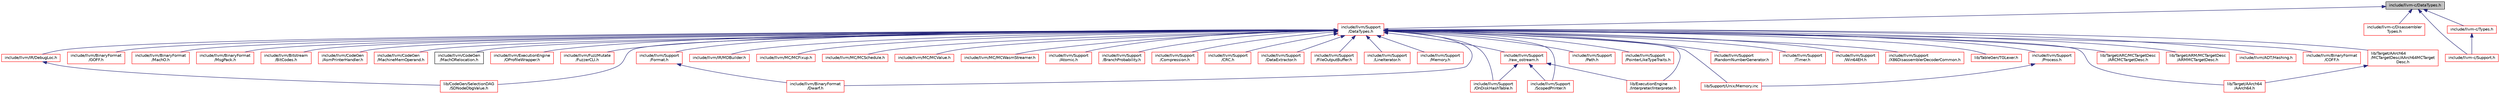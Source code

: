digraph "include/llvm-c/DataTypes.h"
{
 // LATEX_PDF_SIZE
  bgcolor="transparent";
  edge [fontname="Helvetica",fontsize="10",labelfontname="Helvetica",labelfontsize="10"];
  node [fontname="Helvetica",fontsize="10",shape=record];
  Node1 [label="include/llvm-c/DataTypes.h",height=0.2,width=0.4,color="black", fillcolor="grey75", style="filled", fontcolor="black",tooltip=" "];
  Node1 -> Node2 [dir="back",color="midnightblue",fontsize="10",style="solid",fontname="Helvetica"];
  Node2 [label="include/llvm/Support\l/DataTypes.h",height=0.2,width=0.4,color="red",URL="$Support_2DataTypes_8h.html",tooltip=" "];
  Node2 -> Node3 [dir="back",color="midnightblue",fontsize="10",style="solid",fontname="Helvetica"];
  Node3 [label="include/llvm/ADT/Hashing.h",height=0.2,width=0.4,color="red",URL="$Hashing_8h.html",tooltip=" "];
  Node2 -> Node4462 [dir="back",color="midnightblue",fontsize="10",style="solid",fontname="Helvetica"];
  Node4462 [label="include/llvm/BinaryFormat\l/COFF.h",height=0.2,width=0.4,color="red",URL="$BinaryFormat_2COFF_8h.html",tooltip=" "];
  Node2 -> Node4262 [dir="back",color="midnightblue",fontsize="10",style="solid",fontname="Helvetica"];
  Node4262 [label="include/llvm/BinaryFormat\l/Dwarf.h",height=0.2,width=0.4,color="red",URL="$Dwarf_8h.html",tooltip=" "];
  Node2 -> Node4465 [dir="back",color="midnightblue",fontsize="10",style="solid",fontname="Helvetica"];
  Node4465 [label="include/llvm/BinaryFormat\l/GOFF.h",height=0.2,width=0.4,color="red",URL="$GOFF_8h.html",tooltip=" "];
  Node2 -> Node2890 [dir="back",color="midnightblue",fontsize="10",style="solid",fontname="Helvetica"];
  Node2890 [label="include/llvm/BinaryFormat\l/MachO.h",height=0.2,width=0.4,color="red",URL="$BinaryFormat_2MachO_8h.html",tooltip=" "];
  Node2 -> Node4466 [dir="back",color="midnightblue",fontsize="10",style="solid",fontname="Helvetica"];
  Node4466 [label="include/llvm/BinaryFormat\l/MsgPack.h",height=0.2,width=0.4,color="red",URL="$MsgPack_8h.html",tooltip=" "];
  Node2 -> Node2822 [dir="back",color="midnightblue",fontsize="10",style="solid",fontname="Helvetica"];
  Node2822 [label="include/llvm/Bitstream\l/BitCodes.h",height=0.2,width=0.4,color="red",URL="$BitCodes_8h.html",tooltip=" "];
  Node2 -> Node4467 [dir="back",color="midnightblue",fontsize="10",style="solid",fontname="Helvetica"];
  Node4467 [label="include/llvm/CodeGen\l/AsmPrinterHandler.h",height=0.2,width=0.4,color="red",URL="$AsmPrinterHandler_8h.html",tooltip=" "];
  Node2 -> Node2386 [dir="back",color="midnightblue",fontsize="10",style="solid",fontname="Helvetica"];
  Node2386 [label="include/llvm/CodeGen\l/MachineMemOperand.h",height=0.2,width=0.4,color="red",URL="$MachineMemOperand_8h.html",tooltip=" "];
  Node2 -> Node4473 [dir="back",color="midnightblue",fontsize="10",style="solid",fontname="Helvetica"];
  Node4473 [label="include/llvm/CodeGen\l/MachORelocation.h",height=0.2,width=0.4,color="black",URL="$MachORelocation_8h.html",tooltip=" "];
  Node2 -> Node4474 [dir="back",color="midnightblue",fontsize="10",style="solid",fontname="Helvetica"];
  Node4474 [label="include/llvm/ExecutionEngine\l/OProfileWrapper.h",height=0.2,width=0.4,color="red",URL="$OProfileWrapper_8h.html",tooltip=" "];
  Node2 -> Node4475 [dir="back",color="midnightblue",fontsize="10",style="solid",fontname="Helvetica"];
  Node4475 [label="include/llvm/FuzzMutate\l/FuzzerCLI.h",height=0.2,width=0.4,color="red",URL="$FuzzerCLI_8h.html",tooltip=" "];
  Node2 -> Node3948 [dir="back",color="midnightblue",fontsize="10",style="solid",fontname="Helvetica"];
  Node3948 [label="include/llvm/IR/DebugLoc.h",height=0.2,width=0.4,color="red",URL="$DebugLoc_8h.html",tooltip=" "];
  Node3948 -> Node3949 [dir="back",color="midnightblue",fontsize="10",style="solid",fontname="Helvetica"];
  Node3949 [label="lib/CodeGen/SelectionDAG\l/SDNodeDbgValue.h",height=0.2,width=0.4,color="red",URL="$SDNodeDbgValue_8h.html",tooltip=" "];
  Node2 -> Node3921 [dir="back",color="midnightblue",fontsize="10",style="solid",fontname="Helvetica"];
  Node3921 [label="include/llvm/IR/MDBuilder.h",height=0.2,width=0.4,color="red",URL="$MDBuilder_8h.html",tooltip=" "];
  Node2 -> Node4476 [dir="back",color="midnightblue",fontsize="10",style="solid",fontname="Helvetica"];
  Node4476 [label="include/llvm/MC/MCFixup.h",height=0.2,width=0.4,color="red",URL="$MCFixup_8h.html",tooltip=" "];
  Node2 -> Node4500 [dir="back",color="midnightblue",fontsize="10",style="solid",fontname="Helvetica"];
  Node4500 [label="include/llvm/MC/MCSchedule.h",height=0.2,width=0.4,color="red",URL="$MCSchedule_8h.html",tooltip=" "];
  Node2 -> Node4503 [dir="back",color="midnightblue",fontsize="10",style="solid",fontname="Helvetica"];
  Node4503 [label="include/llvm/MC/MCValue.h",height=0.2,width=0.4,color="red",URL="$MCValue_8h.html",tooltip=" "];
  Node2 -> Node2796 [dir="back",color="midnightblue",fontsize="10",style="solid",fontname="Helvetica"];
  Node2796 [label="include/llvm/MC/MCWasmStreamer.h",height=0.2,width=0.4,color="red",URL="$MCWasmStreamer_8h.html",tooltip=" "];
  Node2 -> Node4509 [dir="back",color="midnightblue",fontsize="10",style="solid",fontname="Helvetica"];
  Node4509 [label="include/llvm/Support\l/Atomic.h",height=0.2,width=0.4,color="red",URL="$Atomic_8h.html",tooltip=" "];
  Node2 -> Node4511 [dir="back",color="midnightblue",fontsize="10",style="solid",fontname="Helvetica"];
  Node4511 [label="include/llvm/Support\l/BranchProbability.h",height=0.2,width=0.4,color="red",URL="$BranchProbability_8h.html",tooltip=" "];
  Node2 -> Node4255 [dir="back",color="midnightblue",fontsize="10",style="solid",fontname="Helvetica"];
  Node4255 [label="include/llvm/Support\l/Compression.h",height=0.2,width=0.4,color="red",URL="$Compression_8h.html",tooltip=" "];
  Node2 -> Node4513 [dir="back",color="midnightblue",fontsize="10",style="solid",fontname="Helvetica"];
  Node4513 [label="include/llvm/Support\l/CRC.h",height=0.2,width=0.4,color="red",URL="$CRC_8h.html",tooltip=" "];
  Node2 -> Node3469 [dir="back",color="midnightblue",fontsize="10",style="solid",fontname="Helvetica"];
  Node3469 [label="include/llvm/Support\l/DataExtractor.h",height=0.2,width=0.4,color="red",URL="$DataExtractor_8h.html",tooltip=" "];
  Node2 -> Node3516 [dir="back",color="midnightblue",fontsize="10",style="solid",fontname="Helvetica"];
  Node3516 [label="include/llvm/Support\l/FileOutputBuffer.h",height=0.2,width=0.4,color="red",URL="$FileOutputBuffer_8h.html",tooltip=" "];
  Node2 -> Node4260 [dir="back",color="midnightblue",fontsize="10",style="solid",fontname="Helvetica"];
  Node4260 [label="include/llvm/Support\l/Format.h",height=0.2,width=0.4,color="red",URL="$Format_8h.html",tooltip=" "];
  Node4260 -> Node4262 [dir="back",color="midnightblue",fontsize="10",style="solid",fontname="Helvetica"];
  Node2 -> Node4514 [dir="back",color="midnightblue",fontsize="10",style="solid",fontname="Helvetica"];
  Node4514 [label="include/llvm/Support\l/LineIterator.h",height=0.2,width=0.4,color="red",URL="$LineIterator_8h.html",tooltip=" "];
  Node2 -> Node4515 [dir="back",color="midnightblue",fontsize="10",style="solid",fontname="Helvetica"];
  Node4515 [label="include/llvm/Support\l/Memory.h",height=0.2,width=0.4,color="red",URL="$Memory_8h.html",tooltip=" "];
  Node2 -> Node4259 [dir="back",color="midnightblue",fontsize="10",style="solid",fontname="Helvetica"];
  Node4259 [label="include/llvm/Support\l/OnDiskHashTable.h",height=0.2,width=0.4,color="red",URL="$OnDiskHashTable_8h.html",tooltip=" "];
  Node2 -> Node4516 [dir="back",color="midnightblue",fontsize="10",style="solid",fontname="Helvetica"];
  Node4516 [label="include/llvm/Support\l/Path.h",height=0.2,width=0.4,color="red",URL="$Path_8h.html",tooltip=" "];
  Node2 -> Node4517 [dir="back",color="midnightblue",fontsize="10",style="solid",fontname="Helvetica"];
  Node4517 [label="include/llvm/Support\l/PointerLikeTypeTraits.h",height=0.2,width=0.4,color="red",URL="$PointerLikeTypeTraits_8h.html",tooltip=" "];
  Node2 -> Node3526 [dir="back",color="midnightblue",fontsize="10",style="solid",fontname="Helvetica"];
  Node3526 [label="include/llvm/Support\l/Process.h",height=0.2,width=0.4,color="red",URL="$Process_8h.html",tooltip=" "];
  Node3526 -> Node3530 [dir="back",color="midnightblue",fontsize="10",style="solid",fontname="Helvetica"];
  Node3530 [label="lib/Support/Unix/Memory.inc",height=0.2,width=0.4,color="red",URL="$Unix_2Memory_8inc.html",tooltip=" "];
  Node2 -> Node4600 [dir="back",color="midnightblue",fontsize="10",style="solid",fontname="Helvetica"];
  Node4600 [label="include/llvm/Support\l/RandomNumberGenerator.h",height=0.2,width=0.4,color="red",URL="$RandomNumberGenerator_8h.html",tooltip=" "];
  Node2 -> Node4601 [dir="back",color="midnightblue",fontsize="10",style="solid",fontname="Helvetica"];
  Node4601 [label="include/llvm/Support\l/raw_ostream.h",height=0.2,width=0.4,color="red",URL="$raw__ostream_8h.html",tooltip=" "];
  Node4601 -> Node4259 [dir="back",color="midnightblue",fontsize="10",style="solid",fontname="Helvetica"];
  Node4601 -> Node3573 [dir="back",color="midnightblue",fontsize="10",style="solid",fontname="Helvetica"];
  Node3573 [label="include/llvm/Support\l/ScopedPrinter.h",height=0.2,width=0.4,color="red",URL="$ScopedPrinter_8h.html",tooltip=" "];
  Node4601 -> Node1663 [dir="back",color="midnightblue",fontsize="10",style="solid",fontname="Helvetica"];
  Node1663 [label="lib/ExecutionEngine\l/Interpreter/Interpreter.h",height=0.2,width=0.4,color="red",URL="$lib_2ExecutionEngine_2Interpreter_2Interpreter_8h.html",tooltip=" "];
  Node2 -> Node3573 [dir="back",color="midnightblue",fontsize="10",style="solid",fontname="Helvetica"];
  Node2 -> Node4545 [dir="back",color="midnightblue",fontsize="10",style="solid",fontname="Helvetica"];
  Node4545 [label="include/llvm/Support\l/Timer.h",height=0.2,width=0.4,color="red",URL="$Timer_8h.html",tooltip=" "];
  Node2 -> Node4632 [dir="back",color="midnightblue",fontsize="10",style="solid",fontname="Helvetica"];
  Node4632 [label="include/llvm/Support\l/Win64EH.h",height=0.2,width=0.4,color="red",URL="$Win64EH_8h.html",tooltip=" "];
  Node2 -> Node4633 [dir="back",color="midnightblue",fontsize="10",style="solid",fontname="Helvetica"];
  Node4633 [label="include/llvm/Support\l/X86DisassemblerDecoderCommon.h",height=0.2,width=0.4,color="red",URL="$X86DisassemblerDecoderCommon_8h.html",tooltip=" "];
  Node2 -> Node3949 [dir="back",color="midnightblue",fontsize="10",style="solid",fontname="Helvetica"];
  Node2 -> Node1663 [dir="back",color="midnightblue",fontsize="10",style="solid",fontname="Helvetica"];
  Node2 -> Node3530 [dir="back",color="midnightblue",fontsize="10",style="solid",fontname="Helvetica"];
  Node2 -> Node4539 [dir="back",color="midnightblue",fontsize="10",style="solid",fontname="Helvetica"];
  Node4539 [label="lib/TableGen/TGLexer.h",height=0.2,width=0.4,color="red",URL="$TGLexer_8h.html",tooltip=" "];
  Node2 -> Node4097 [dir="back",color="midnightblue",fontsize="10",style="solid",fontname="Helvetica"];
  Node4097 [label="lib/Target/AArch64\l/MCTargetDesc/AArch64MCTarget\lDesc.h",height=0.2,width=0.4,color="red",URL="$AArch64MCTargetDesc_8h.html",tooltip=" "];
  Node4097 -> Node2344 [dir="back",color="midnightblue",fontsize="10",style="solid",fontname="Helvetica"];
  Node2344 [label="lib/Target/AArch64\l/AArch64.h",height=0.2,width=0.4,color="red",URL="$AArch64_8h.html",tooltip=" "];
  Node2 -> Node2344 [dir="back",color="midnightblue",fontsize="10",style="solid",fontname="Helvetica"];
  Node2 -> Node4634 [dir="back",color="midnightblue",fontsize="10",style="solid",fontname="Helvetica"];
  Node4634 [label="lib/Target/ARC/MCTargetDesc\l/ARCMCTargetDesc.h",height=0.2,width=0.4,color="red",URL="$ARCMCTargetDesc_8h.html",tooltip=" "];
  Node2 -> Node4104 [dir="back",color="midnightblue",fontsize="10",style="solid",fontname="Helvetica"];
  Node4104 [label="lib/Target/ARM/MCTargetDesc\l/ARMMCTargetDesc.h",height=0.2,width=0.4,color="red",URL="$ARMMCTargetDesc_8h.html",tooltip=" "];
  Node1 -> Node4644 [dir="back",color="midnightblue",fontsize="10",style="solid",fontname="Helvetica"];
  Node4644 [label="include/llvm-c/Disassembler\lTypes.h",height=0.2,width=0.4,color="red",URL="$DisassemblerTypes_8h.html",tooltip=" "];
  Node1 -> Node4646 [dir="back",color="midnightblue",fontsize="10",style="solid",fontname="Helvetica"];
  Node4646 [label="include/llvm-c/Support.h",height=0.2,width=0.4,color="red",URL="$c_2Support_8h.html",tooltip=" "];
  Node1 -> Node4647 [dir="back",color="midnightblue",fontsize="10",style="solid",fontname="Helvetica"];
  Node4647 [label="include/llvm-c/Types.h",height=0.2,width=0.4,color="red",URL="$Types_8h.html",tooltip=" "];
  Node4647 -> Node4646 [dir="back",color="midnightblue",fontsize="10",style="solid",fontname="Helvetica"];
}
